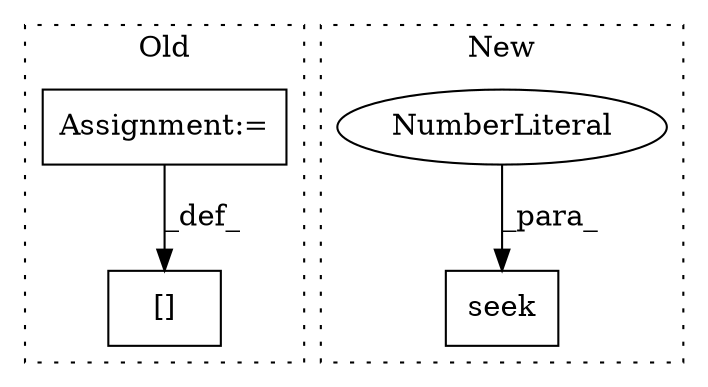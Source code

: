 digraph G {
subgraph cluster0 {
1 [label="[]" a="2" s="24876,24885" l="6,1" shape="box"];
4 [label="Assignment:=" a="7" s="24886" l="1" shape="box"];
label = "Old";
style="dotted";
}
subgraph cluster1 {
2 [label="seek" a="32" s="25306,25312" l="5,1" shape="box"];
3 [label="NumberLiteral" a="34" s="25311" l="1" shape="ellipse"];
label = "New";
style="dotted";
}
3 -> 2 [label="_para_"];
4 -> 1 [label="_def_"];
}